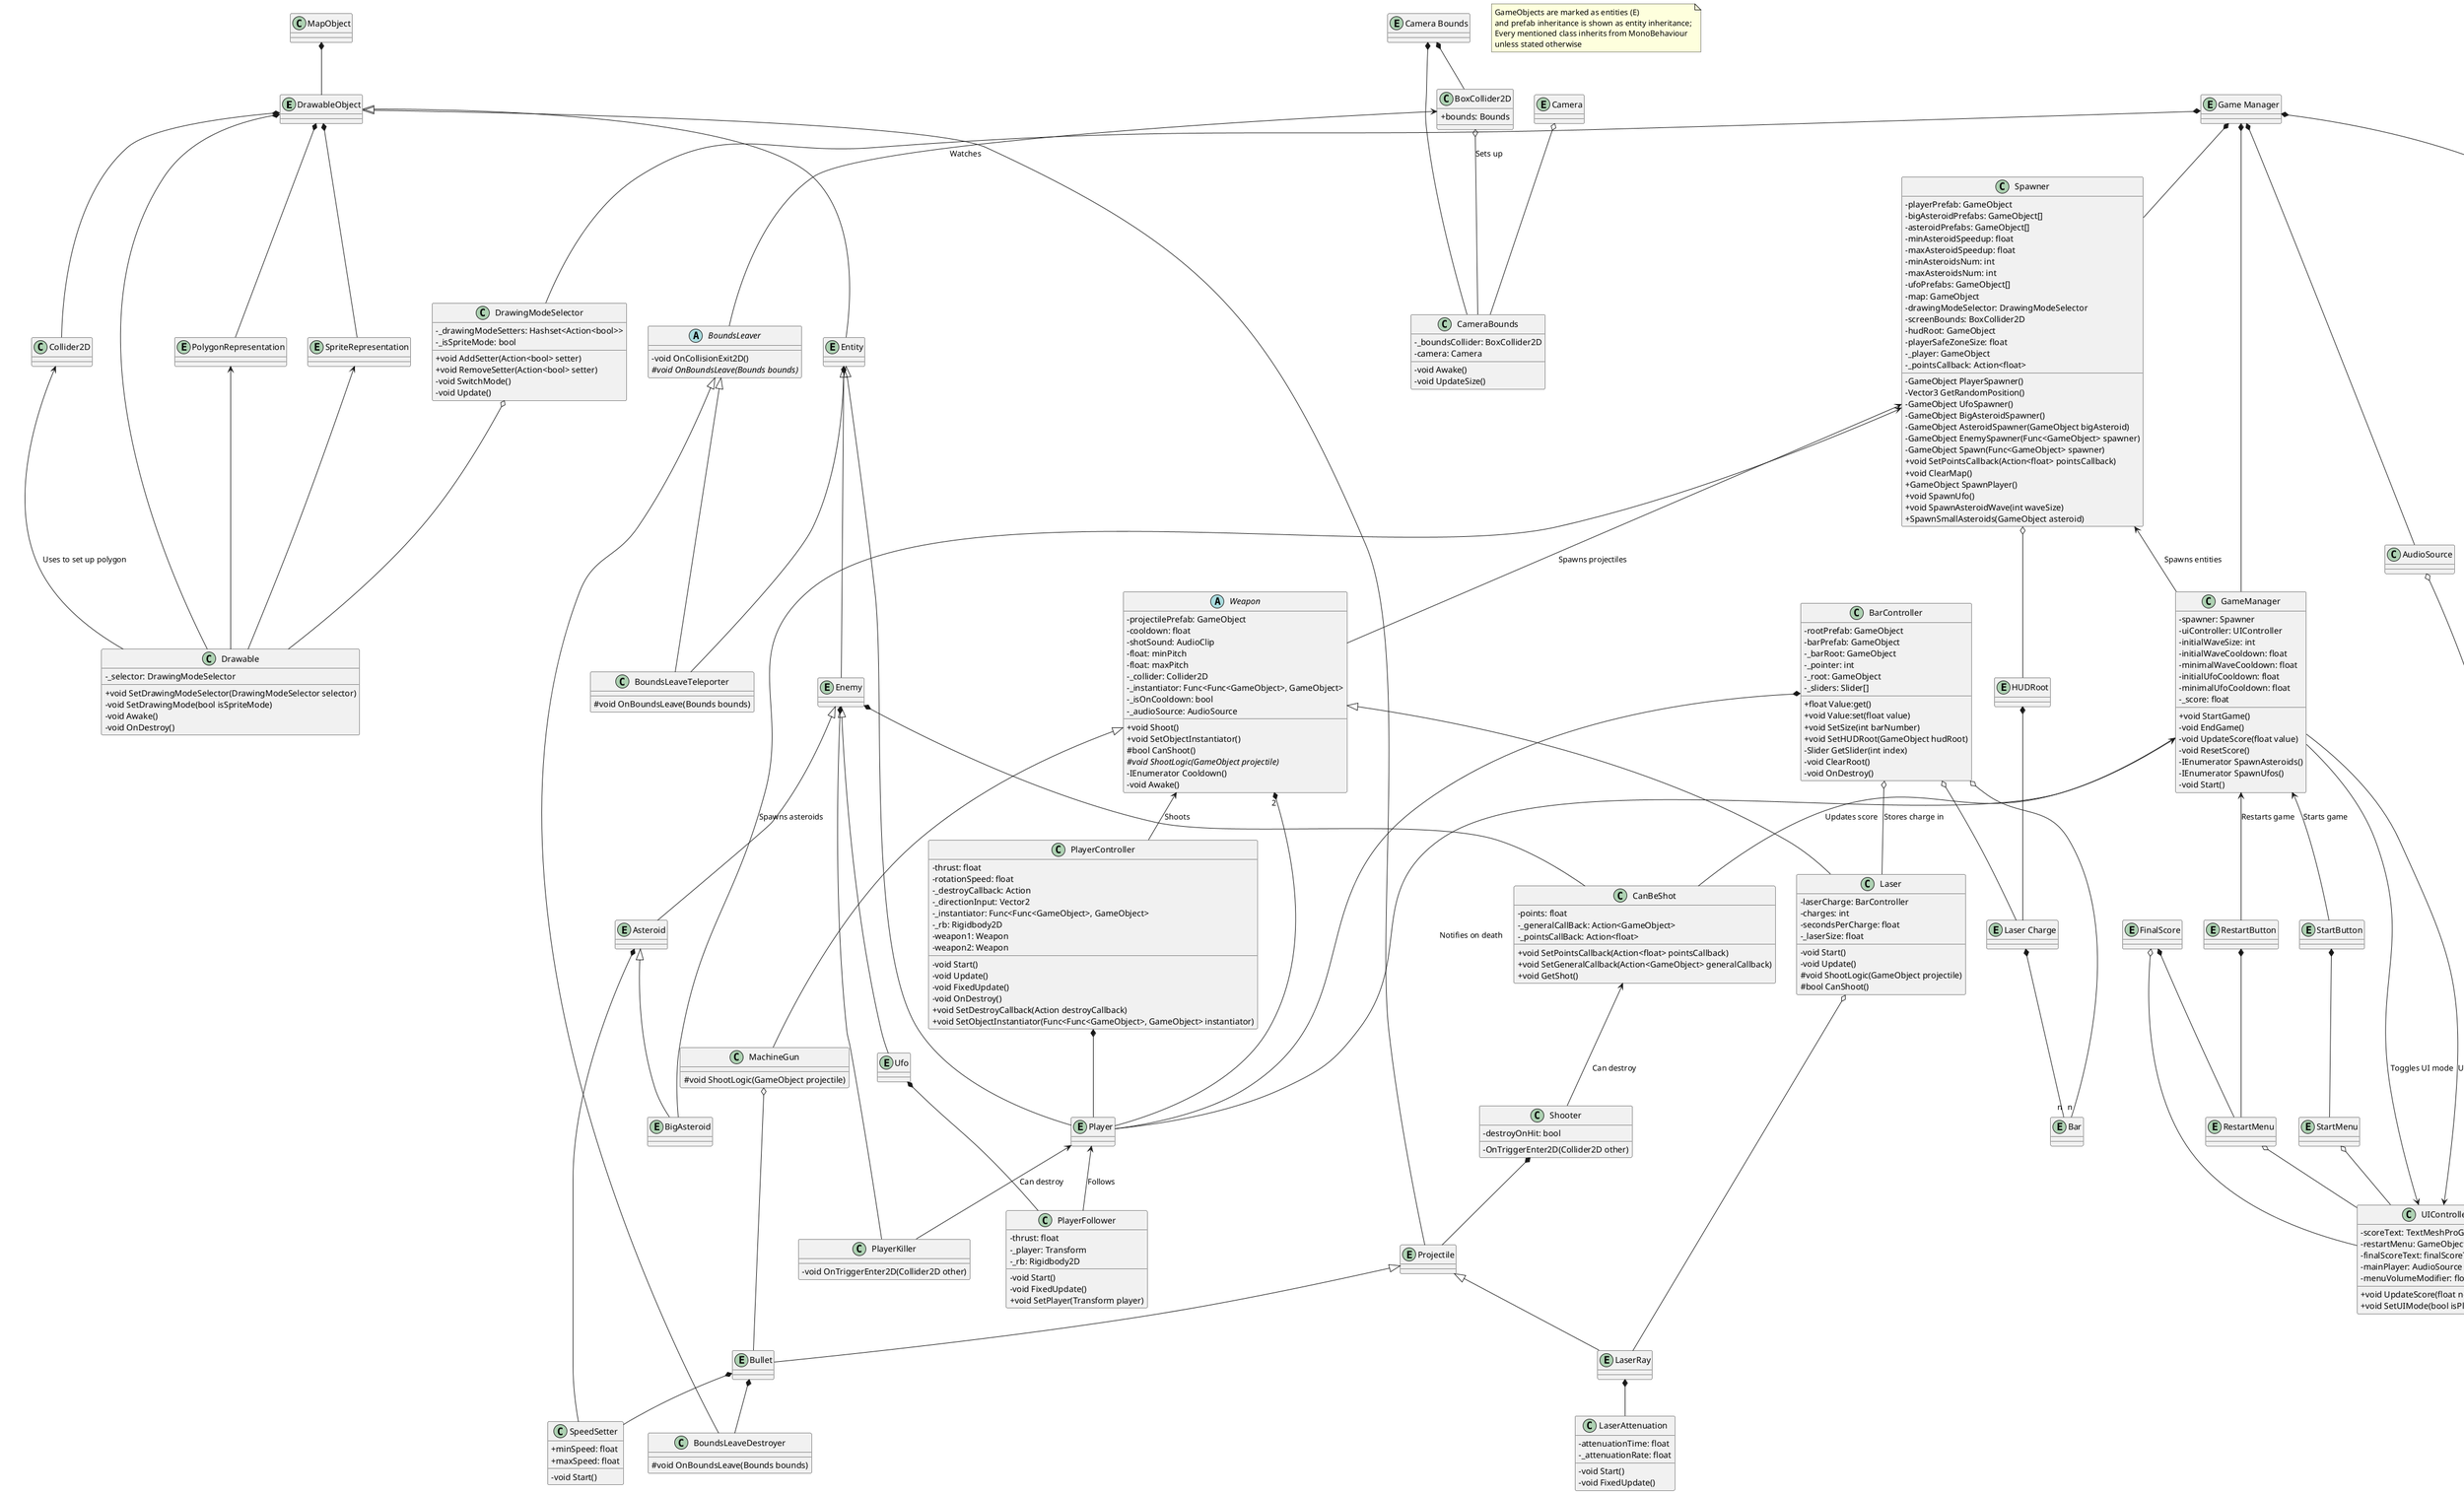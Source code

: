 ﻿@startuml
'https://plantuml.com/class-diagram

skinparam classAttributeIconSize 0

entity DrawableObject
entity Entity
entity Player
entity Enemy
entity Asteroid
entity BigAsteroid
entity Ufo
entity Projectile
entity Bullet
entity LaserRay

entity SpriteRepresentation
entity PolygonRepresentation

entity Bar
entity "Laser Charge"

entity "Game Manager"

entity ScoreText
entity RestartMenu
entity RestartButton
entity StartMenu
entity StartButton
entity FinalScore
entity HUDRoot

entity Camera
entity "Camera Bounds"


class Drawable {
    - _selector: DrawingModeSelector
    + void SetDrawingModeSelector(DrawingModeSelector selector)
    - void SetDrawingMode(bool isSpriteMode)
    - void Awake()
    - void OnDestroy()
}
class DrawingModeSelector {
    - _drawingModeSetters: Hashset<Action<bool>>
    - _isSpriteMode: bool
    + void AddSetter(Action<bool> setter)
    + void RemoveSetter(Action<bool> setter)
    - void SwitchMode()
    - void Update()
}

class BoxCollider2D {
    + bounds: Bounds
}

abstract class BoundsLeaver {
    - void OnCollisionExit2D()
    # {abstract} void OnBoundsLeave(Bounds bounds)
}
class BoundsLeaveTeleporter {
    # void OnBoundsLeave(Bounds bounds)
}
class BoundsLeaveDestroyer {
    # void OnBoundsLeave(Bounds bounds)
}
class CameraBounds {
    - _boundsCollider: BoxCollider2D
    - camera: Camera
    - void Awake()
    - void UpdateSize()
}

class GameManager {
    - spawner: Spawner
    - uiController: UIController
    - initialWaveSize: int
    - initialWaveCooldown: float
    - minimalWaveCooldown: float
    - initialUfoCooldown: float
    - minimalUfoCooldown: float
    - _score: float
    
   + void StartGame()
   - void EndGame()
   - void UpdateScore(float value)
   - void ResetScore()
   - IEnumerator SpawnAsteroids()
   - IEnumerator SpawnUfos()
   - void Start()
}
'TODO maybe add prefab relations
class Spawner {
    - playerPrefab: GameObject
    - bigAsteroidPrefabs: GameObject[]
    - asteroidPrefabs: GameObject[]
    - minAsteroidSpeedup: float
    - maxAsteroidSpeedup: float
    - minAsteroidsNum: int
    - maxAsteroidsNum: int
    - ufoPrefabs: GameObject[]
    - map: GameObject
    - drawingModeSelector: DrawingModeSelector
    - screenBounds: BoxCollider2D
    - hudRoot: GameObject
    - playerSafeZoneSize: float
    - _player: GameObject
    - _pointsCallback: Action<float>
    
    - GameObject PlayerSpawner()
    - Vector3 GetRandomPosition()
    - GameObject UfoSpawner()
    - GameObject BigAsteroidSpawner()
    - GameObject AsteroidSpawner(GameObject bigAsteroid)
    - GameObject EnemySpawner(Func<GameObject> spawner)
    - GameObject Spawn(Func<GameObject> spawner)
    + void SetPointsCallback(Action<float> pointsCallback)
    + void ClearMap()
    + GameObject SpawnPlayer()
    + void SpawnUfo()
    + void SpawnAsteroidWave(int waveSize)
    + SpawnSmallAsteroids(GameObject asteroid)
}
class UIController {
    - scoreText: TextMeshProGUI
    - restartMenu: GameObject
    - finalScoreText: finalScoreText
    - mainPlayer: AudioSource
    - menuVolumeModifier: float
    
    + void UpdateScore(float newScore)
    + void SetUIMode(bool isPlayingMode)
}

class CanBeShot {
    - points: float
    - _generalCallBack: Action<GameObject>
    - _pointsCallBack: Action<float>
    
    + void SetPointsCallback(Action<float> pointsCallback)
    + void SetGeneralCallback(Action<GameObject> generalCallback)
    + void GetShot()
}
abstract class Weapon {
    - projectilePrefab: GameObject
    - cooldown: float
    - shotSound: AudioClip
    - float: minPitch
    - float: maxPitch
    - _collider: Collider2D
    - _instantiator: Func<Func<GameObject>, GameObject>
    - _isOnCooldown: bool
    - _audioSource: AudioSource
    
    + void Shoot()
    + void SetObjectInstantiator()
    # bool CanShoot()
    # {abstract} void ShootLogic(GameObject projectile)
    - IEnumerator Cooldown()
    - void Awake()
}
class Laser {
    - laserCharge: BarController
    - charges: int
    - secondsPerCharge: float
    - _laserSize: float 
    
    - void Start()
    - void Update()
    # void ShootLogic(GameObject projectile)
    # bool CanShoot()
}
class MachineGun {
    # void ShootLogic(GameObject projectile)
}
class LaserAttenuation {
    - attenuationTime: float
    - _attenuationRate: float
    
    - void Start()
    - void FixedUpdate()
}
class Shooter {
    - destroyOnHit: bool
    - OnTriggerEnter2D(Collider2D other)
}

class PlayerController {
    - thrust: float
    - rotationSpeed: float
    - _destroyCallback: Action
    - _directionInput: Vector2
    - _instantiator: Func<Func<GameObject>, GameObject>
    - _rb: Rigidbody2D
    - weapon1: Weapon
    - weapon2: Weapon
    
    - void Start()
    - void Update()
    - void FixedUpdate()
    - void OnDestroy()
    + void SetDestroyCallback(Action destroyCallback)
    + void SetObjectInstantiator(Func<Func<GameObject>, GameObject> instantiator)
}
class PlayerFollower {
    - thrust: float
    - _player: Transform
    - _rb: Rigidbody2D
    
    - void Start()
    - void FixedUpdate()
    + void SetPlayer(Transform player)
}
class PlayerKiller {
    - void OnTriggerEnter2D(Collider2D other)
}

class BarController {
    - rootPrefab: GameObject
    - barPrefab: GameObject
    - _barRoot: GameObject
    - _pointer: int
    - _root: GameObject
    - _sliders: Slider[]
    
    + float Value:get()
    + void Value:set(float value)
    + void SetSize(int barNumber) 
    + void SetHUDRoot(GameObject hudRoot)
    - Slider GetSlider(int index)
    - void ClearRoot()
    - void OnDestroy()
    
}
class SpeedSetter {
    + minSpeed: float
    + maxSpeed: float
    
    - void Start()
}


DrawableObject <|-- Entity
Entity <|-- Player
Entity <|-- Enemy
Enemy <|-- Asteroid
Enemy <|-- Ufo
Asteroid <|-- BigAsteroid

DrawableObject <|-- Projectile
Projectile <|-- Bullet
Projectile <|-- LaserRay
LaserRay *-- LaserAttenuation

DrawableObject *-- SpriteRepresentation
DrawableObject *-- PolygonRepresentation

DrawableObject *-- Drawable
DrawableObject *-- Collider2D

SpriteRepresentation <-- Drawable
PolygonRepresentation <-- Drawable
Collider2D <-- Drawable : Uses to set up polygon

BoundsLeaver <|-- BoundsLeaveTeleporter
BoundsLeaver <|-- BoundsLeaveDestroyer

Entity *-- BoundsLeaveTeleporter
Bullet *-- BoundsLeaveDestroyer

Asteroid *-- SpeedSetter
Bullet *-- SpeedSetter

DrawingModeSelector o-- Drawable

MapObject *-- DrawableObject

"Camera Bounds" *-- CameraBounds
"Camera Bounds" *-- BoxCollider2D
Camera o-- CameraBounds
BoxCollider2D o-- CameraBounds : Sets up
BoxCollider2D <-- BoundsLeaver : Watches

Enemy *-- CanBeShot
GameManager <-- CanBeShot : Updates score
Enemy *-- PlayerKiller
Shooter *-- Projectile
CanBeShot <-- Shooter : Can destroy
Player <-- PlayerKiller : Can destroy

PlayerController *-- Player
Weapon "2" *-- Player
Weapon <-- PlayerController : Shoots
Weapon <|-- MachineGun
Weapon <|-- Laser
BarController *-- Player
BarController o-- Laser : Stores charge in

BarController o-- "n" Bar
BarController o-- "Laser Charge"
"Laser Charge" *-- "n" Bar
HUDRoot *-- "Laser Charge"
Spawner o-- HUDRoot

Ufo *-- PlayerFollower
Player <-- PlayerFollower : Follows

"Game Manager" *-- GameManager
"Game Manager" *-- Spawner
"Game Manager" *-- UIController
"Game Manager" *-- DrawingModeSelector
"Game Manager" *-- AudioSource
Spawner <-- GameManager : Spawns entities
UIController <-- GameManager : Toggles UI mode
UIController <-- GameManager : Updates score
Spawner <-- BigAsteroid : Spawns asteroids
GameManager <-- Player : Notifies on death
Spawner <-- Weapon : Spawns projectiles

AudioSource o-- UIController
ScoreText o-- UIController
RestartMenu o-- UIController
StartMenu o-- UIController
FinalScore *-- RestartMenu
RestartButton *-- RestartMenu
StartButton *-- StartMenu
FinalScore o-- UIController
GameManager <-- RestartButton : Restarts game
GameManager <-- StartButton : Starts game

Laser o-- LaserRay
MachineGun o-- Bullet

note "GameObjects are marked as entities (E)\nand prefab inheritance is shown as entity inheritance;\nEvery mentioned class inherits from MonoBehaviour\nunless stated otherwise" as N1

@enduml